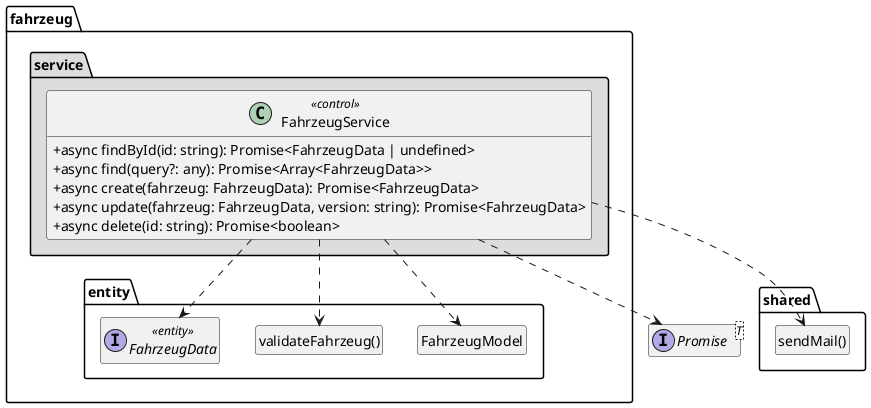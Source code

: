 @startuml Anwendungskern

!pragma useNewPackage
skinparam classAttributeIconSize 0
skinparam componentStyle uml2

interface Promise<T>

package shared {
  class "sendMail()" as sendMail
  hide sendMail circle
}

package fahrzeug {
  package entity {
    class FahrzeugModel
    hide FahrzeugModel circle

    class "validateFahrzeug()" as validateFahrzeug
    hide validateFahrzeug circle

    interface FahrzeugData <<entity>>
  }

  package service #DDDDDD {
    FahrzeugService ..> Promise
    FahrzeugService ..> FahrzeugModel
    FahrzeugService ..> FahrzeugData
    FahrzeugService ..> validateFahrzeug
    FahrzeugService ..> sendMail

    class FahrzeugService << control >> {
      + async findById(id: string): Promise<FahrzeugData | undefined>
      + async find(query?: any): Promise<Array<FahrzeugData>>
      + async create(fahrzeug: FahrzeugData): Promise<FahrzeugData>
      + async update(fahrzeug: FahrzeugData, version: string): Promise<FahrzeugData>
      + async delete(id: string): Promise<boolean>
    }
  }
}

hide empty members

@enduml

